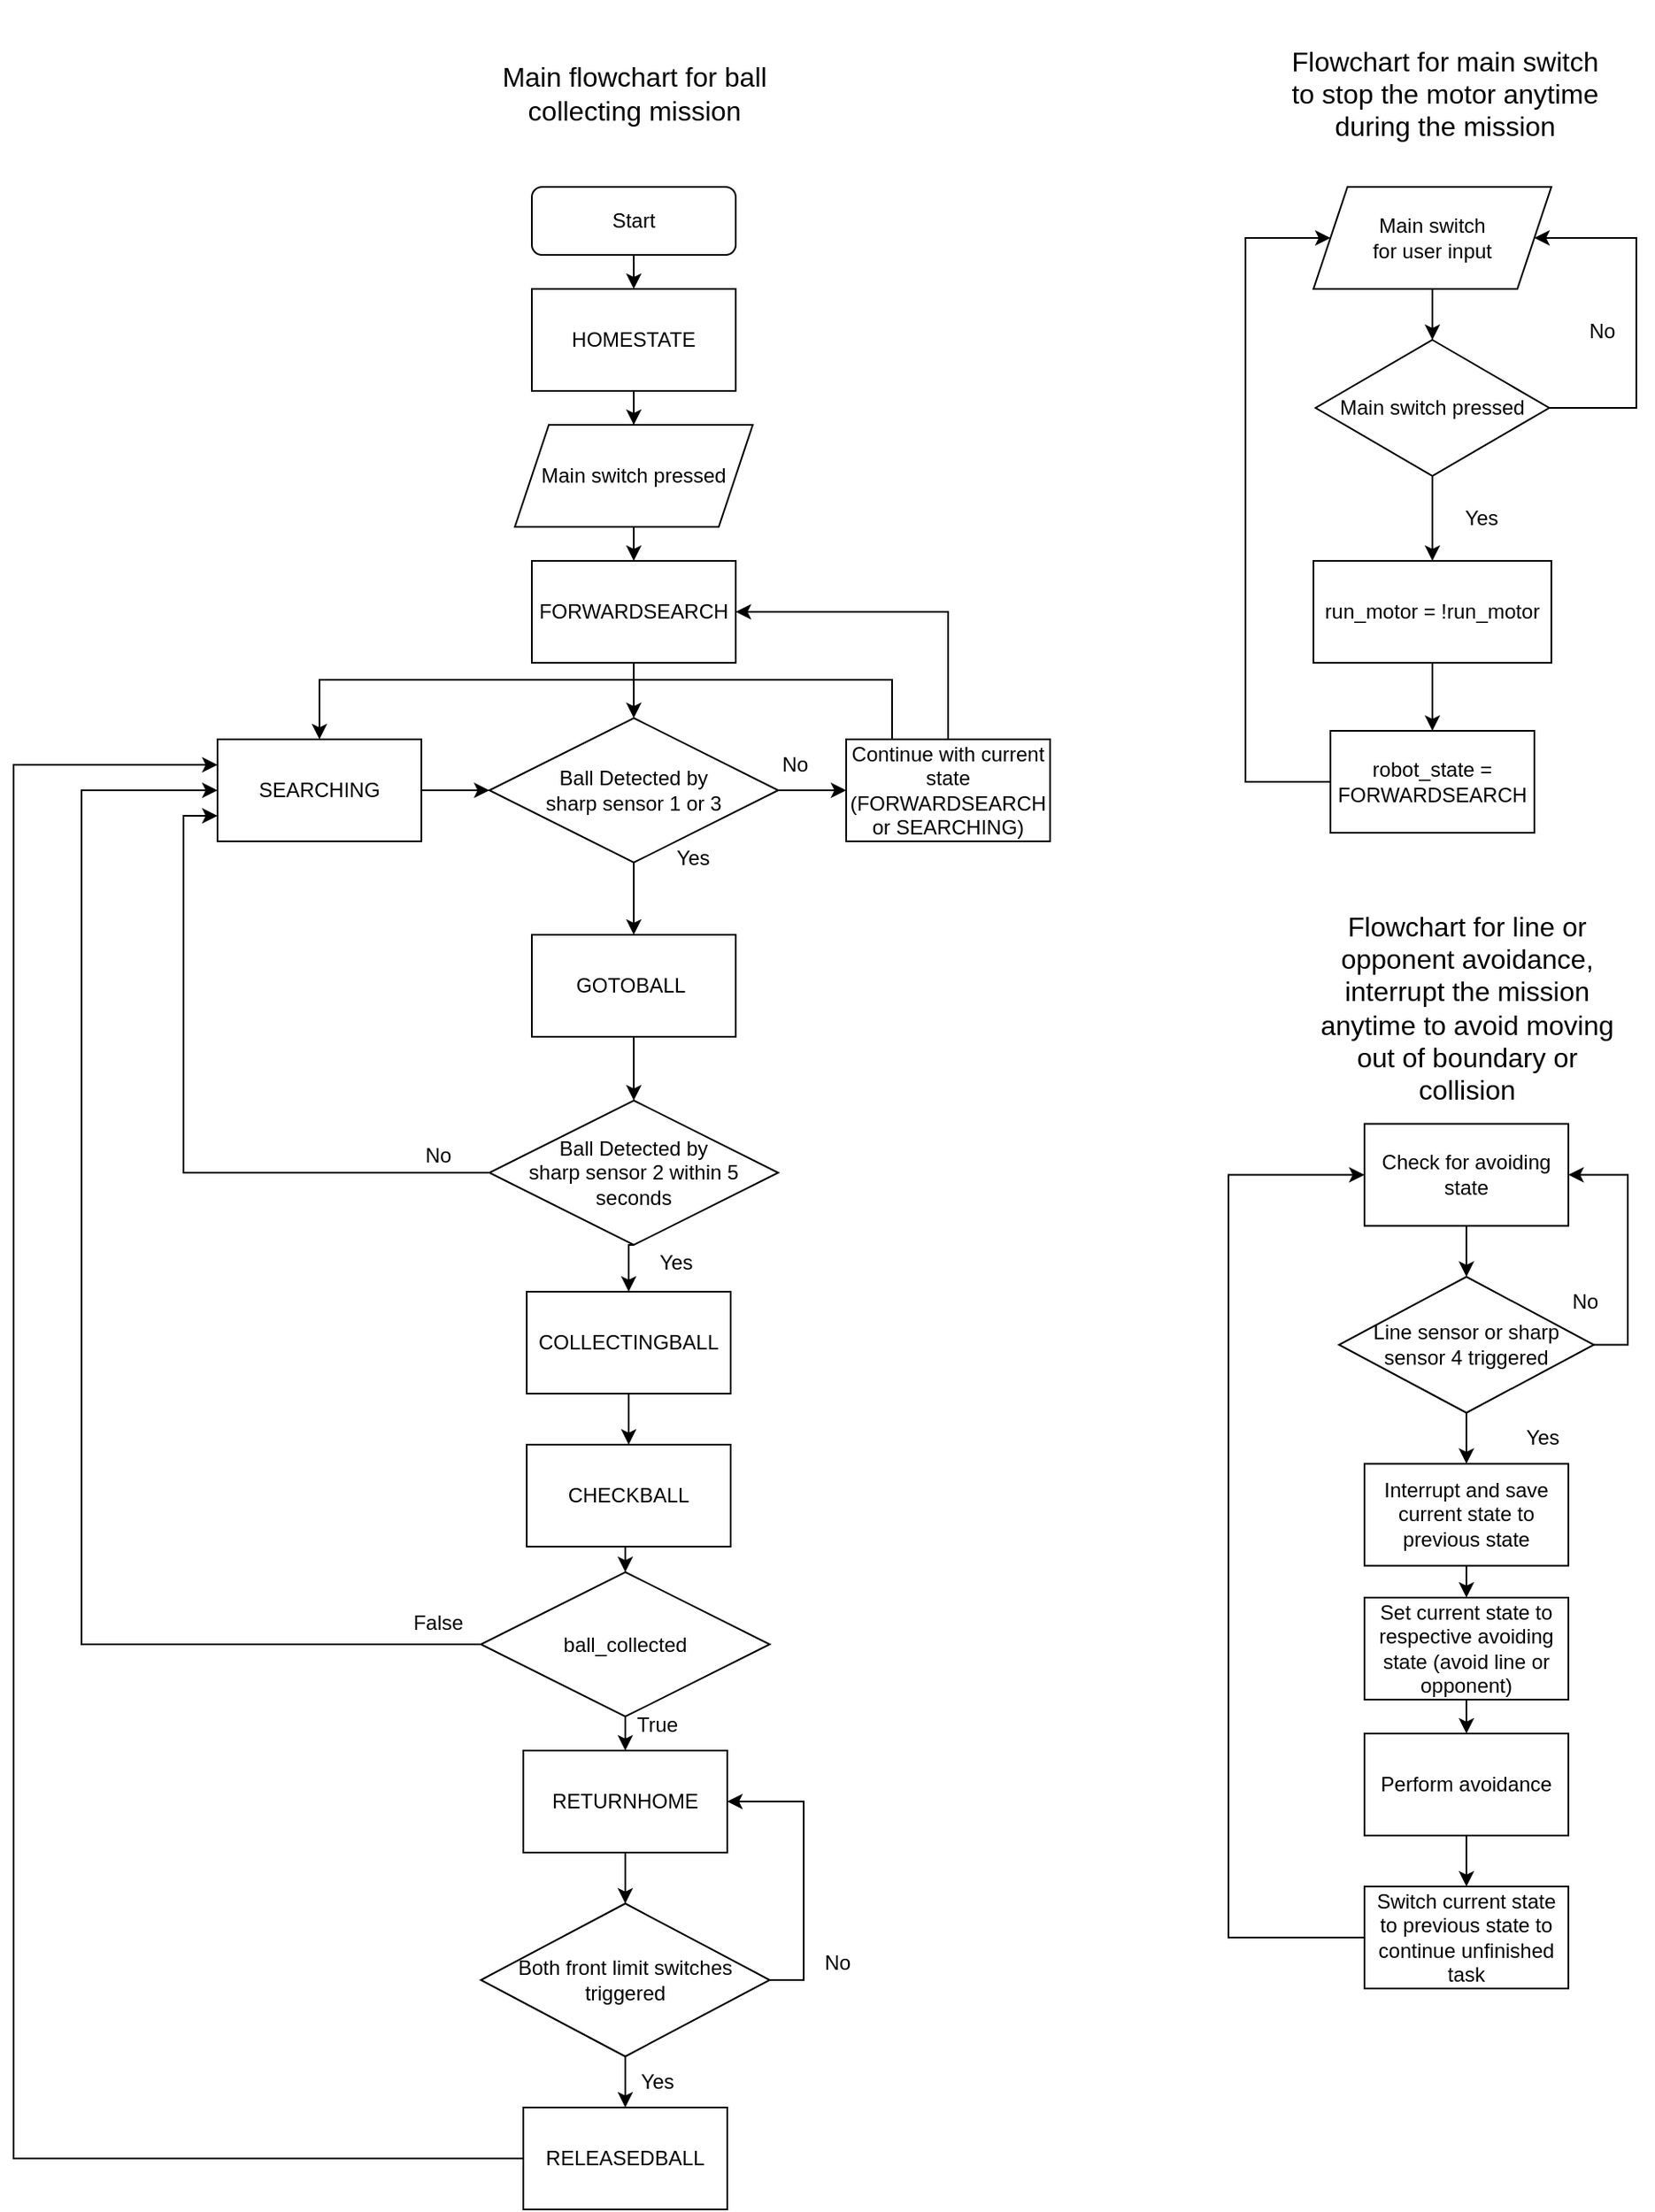 <mxfile version="21.0.2" type="device"><diagram id="C5RBs43oDa-KdzZeNtuy" name="Page-1"><mxGraphModel dx="2048" dy="1798" grid="1" gridSize="10" guides="1" tooltips="1" connect="1" arrows="1" fold="1" page="1" pageScale="1" pageWidth="827" pageHeight="1169" math="0" shadow="0"><root><mxCell id="WIyWlLk6GJQsqaUBKTNV-0"/><mxCell id="WIyWlLk6GJQsqaUBKTNV-1" parent="WIyWlLk6GJQsqaUBKTNV-0"/><mxCell id="cC4DF1fukSuHphhtT8WS-44" style="edgeStyle=orthogonalEdgeStyle;rounded=0;orthogonalLoop=1;jettySize=auto;html=1;exitX=0.5;exitY=1;exitDx=0;exitDy=0;entryX=0.5;entryY=0;entryDx=0;entryDy=0;" parent="WIyWlLk6GJQsqaUBKTNV-1" source="WIyWlLk6GJQsqaUBKTNV-3" target="cC4DF1fukSuHphhtT8WS-43" edge="1"><mxGeometry relative="1" as="geometry"/></mxCell><mxCell id="WIyWlLk6GJQsqaUBKTNV-3" value="Start" style="rounded=1;whiteSpace=wrap;html=1;fontSize=12;glass=0;strokeWidth=1;shadow=0;" parent="WIyWlLk6GJQsqaUBKTNV-1" vertex="1"><mxGeometry x="25" y="-50" width="120" height="40" as="geometry"/></mxCell><mxCell id="p4TFF9uihpb_zxBtqxaL-99" style="edgeStyle=orthogonalEdgeStyle;rounded=0;orthogonalLoop=1;jettySize=auto;html=1;exitX=0.5;exitY=1;exitDx=0;exitDy=0;" edge="1" parent="WIyWlLk6GJQsqaUBKTNV-1" source="cC4DF1fukSuHphhtT8WS-43" target="p4TFF9uihpb_zxBtqxaL-98"><mxGeometry relative="1" as="geometry"/></mxCell><mxCell id="cC4DF1fukSuHphhtT8WS-43" value="HOMESTATE" style="rounded=0;whiteSpace=wrap;html=1;" parent="WIyWlLk6GJQsqaUBKTNV-1" vertex="1"><mxGeometry x="25" y="10" width="120" height="60" as="geometry"/></mxCell><mxCell id="p4TFF9uihpb_zxBtqxaL-22" style="edgeStyle=orthogonalEdgeStyle;rounded=0;orthogonalLoop=1;jettySize=auto;html=1;exitX=0.5;exitY=1;exitDx=0;exitDy=0;entryX=0.5;entryY=0;entryDx=0;entryDy=0;" edge="1" parent="WIyWlLk6GJQsqaUBKTNV-1" source="p4TFF9uihpb_zxBtqxaL-1" target="p4TFF9uihpb_zxBtqxaL-21"><mxGeometry relative="1" as="geometry"/></mxCell><mxCell id="p4TFF9uihpb_zxBtqxaL-1" value="FORWARDSEARCH" style="rounded=0;whiteSpace=wrap;html=1;" vertex="1" parent="WIyWlLk6GJQsqaUBKTNV-1"><mxGeometry x="25" y="170" width="120" height="60" as="geometry"/></mxCell><mxCell id="p4TFF9uihpb_zxBtqxaL-87" style="edgeStyle=orthogonalEdgeStyle;rounded=0;orthogonalLoop=1;jettySize=auto;html=1;exitX=1;exitY=0.5;exitDx=0;exitDy=0;entryX=0;entryY=0.5;entryDx=0;entryDy=0;" edge="1" parent="WIyWlLk6GJQsqaUBKTNV-1" source="p4TFF9uihpb_zxBtqxaL-21" target="p4TFF9uihpb_zxBtqxaL-86"><mxGeometry relative="1" as="geometry"/></mxCell><mxCell id="p4TFF9uihpb_zxBtqxaL-118" style="edgeStyle=orthogonalEdgeStyle;rounded=0;orthogonalLoop=1;jettySize=auto;html=1;exitX=0.5;exitY=1;exitDx=0;exitDy=0;entryX=0.5;entryY=0;entryDx=0;entryDy=0;" edge="1" parent="WIyWlLk6GJQsqaUBKTNV-1" source="p4TFF9uihpb_zxBtqxaL-21" target="p4TFF9uihpb_zxBtqxaL-23"><mxGeometry relative="1" as="geometry"/></mxCell><mxCell id="p4TFF9uihpb_zxBtqxaL-21" value="Ball Detected by &lt;br&gt;sharp sensor 1 or 3" style="rhombus;whiteSpace=wrap;html=1;" vertex="1" parent="WIyWlLk6GJQsqaUBKTNV-1"><mxGeometry y="262.5" width="170" height="85" as="geometry"/></mxCell><mxCell id="p4TFF9uihpb_zxBtqxaL-27" style="edgeStyle=orthogonalEdgeStyle;rounded=0;orthogonalLoop=1;jettySize=auto;html=1;entryX=0.5;entryY=0;entryDx=0;entryDy=0;" edge="1" parent="WIyWlLk6GJQsqaUBKTNV-1" source="p4TFF9uihpb_zxBtqxaL-23" target="p4TFF9uihpb_zxBtqxaL-26"><mxGeometry relative="1" as="geometry"/></mxCell><mxCell id="p4TFF9uihpb_zxBtqxaL-23" value="GOTOBALL&amp;nbsp;" style="rounded=0;whiteSpace=wrap;html=1;" vertex="1" parent="WIyWlLk6GJQsqaUBKTNV-1"><mxGeometry x="25" y="390" width="120" height="60" as="geometry"/></mxCell><mxCell id="p4TFF9uihpb_zxBtqxaL-29" style="edgeStyle=orthogonalEdgeStyle;rounded=0;orthogonalLoop=1;jettySize=auto;html=1;exitX=0.5;exitY=1;exitDx=0;exitDy=0;entryX=0.5;entryY=0;entryDx=0;entryDy=0;" edge="1" parent="WIyWlLk6GJQsqaUBKTNV-1" source="p4TFF9uihpb_zxBtqxaL-26" target="p4TFF9uihpb_zxBtqxaL-28"><mxGeometry relative="1" as="geometry"/></mxCell><mxCell id="p4TFF9uihpb_zxBtqxaL-71" style="edgeStyle=orthogonalEdgeStyle;rounded=0;orthogonalLoop=1;jettySize=auto;html=1;exitX=0;exitY=0.5;exitDx=0;exitDy=0;entryX=0;entryY=0.75;entryDx=0;entryDy=0;" edge="1" parent="WIyWlLk6GJQsqaUBKTNV-1" source="p4TFF9uihpb_zxBtqxaL-26" target="p4TFF9uihpb_zxBtqxaL-40"><mxGeometry relative="1" as="geometry"/></mxCell><mxCell id="p4TFF9uihpb_zxBtqxaL-26" value="Ball Detected by &lt;br&gt;sharp sensor 2 within 5 seconds" style="rhombus;whiteSpace=wrap;html=1;" vertex="1" parent="WIyWlLk6GJQsqaUBKTNV-1"><mxGeometry y="487.5" width="170" height="85" as="geometry"/></mxCell><mxCell id="p4TFF9uihpb_zxBtqxaL-31" style="edgeStyle=orthogonalEdgeStyle;rounded=0;orthogonalLoop=1;jettySize=auto;html=1;exitX=0.5;exitY=1;exitDx=0;exitDy=0;" edge="1" parent="WIyWlLk6GJQsqaUBKTNV-1" source="p4TFF9uihpb_zxBtqxaL-28" target="p4TFF9uihpb_zxBtqxaL-30"><mxGeometry relative="1" as="geometry"/></mxCell><mxCell id="p4TFF9uihpb_zxBtqxaL-28" value="COLLECTINGBALL" style="rounded=0;whiteSpace=wrap;html=1;" vertex="1" parent="WIyWlLk6GJQsqaUBKTNV-1"><mxGeometry x="22" y="600" width="120" height="60" as="geometry"/></mxCell><mxCell id="p4TFF9uihpb_zxBtqxaL-34" style="edgeStyle=orthogonalEdgeStyle;rounded=0;orthogonalLoop=1;jettySize=auto;html=1;exitX=0.5;exitY=1;exitDx=0;exitDy=0;entryX=0.5;entryY=0;entryDx=0;entryDy=0;" edge="1" parent="WIyWlLk6GJQsqaUBKTNV-1" source="p4TFF9uihpb_zxBtqxaL-30" target="p4TFF9uihpb_zxBtqxaL-33"><mxGeometry relative="1" as="geometry"/></mxCell><mxCell id="p4TFF9uihpb_zxBtqxaL-30" value="CHECKBALL" style="rounded=0;whiteSpace=wrap;html=1;" vertex="1" parent="WIyWlLk6GJQsqaUBKTNV-1"><mxGeometry x="22" y="690" width="120" height="60" as="geometry"/></mxCell><mxCell id="p4TFF9uihpb_zxBtqxaL-37" style="edgeStyle=orthogonalEdgeStyle;rounded=0;orthogonalLoop=1;jettySize=auto;html=1;exitX=0.5;exitY=1;exitDx=0;exitDy=0;entryX=0.5;entryY=0;entryDx=0;entryDy=0;" edge="1" parent="WIyWlLk6GJQsqaUBKTNV-1" source="p4TFF9uihpb_zxBtqxaL-33" target="p4TFF9uihpb_zxBtqxaL-36"><mxGeometry relative="1" as="geometry"/></mxCell><mxCell id="p4TFF9uihpb_zxBtqxaL-72" style="edgeStyle=orthogonalEdgeStyle;rounded=0;orthogonalLoop=1;jettySize=auto;html=1;exitX=0;exitY=0.5;exitDx=0;exitDy=0;entryX=0;entryY=0.5;entryDx=0;entryDy=0;" edge="1" parent="WIyWlLk6GJQsqaUBKTNV-1" source="p4TFF9uihpb_zxBtqxaL-33" target="p4TFF9uihpb_zxBtqxaL-40"><mxGeometry relative="1" as="geometry"><Array as="points"><mxPoint x="-240" y="808"/><mxPoint x="-240" y="305"/></Array></mxGeometry></mxCell><mxCell id="p4TFF9uihpb_zxBtqxaL-33" value="ball_collected" style="rhombus;whiteSpace=wrap;html=1;" vertex="1" parent="WIyWlLk6GJQsqaUBKTNV-1"><mxGeometry x="-5" y="765" width="170" height="85" as="geometry"/></mxCell><mxCell id="p4TFF9uihpb_zxBtqxaL-61" style="edgeStyle=orthogonalEdgeStyle;rounded=0;orthogonalLoop=1;jettySize=auto;html=1;exitX=0.5;exitY=1;exitDx=0;exitDy=0;entryX=0.5;entryY=0;entryDx=0;entryDy=0;" edge="1" parent="WIyWlLk6GJQsqaUBKTNV-1" source="p4TFF9uihpb_zxBtqxaL-36" target="p4TFF9uihpb_zxBtqxaL-60"><mxGeometry relative="1" as="geometry"/></mxCell><mxCell id="p4TFF9uihpb_zxBtqxaL-36" value="RETURNHOME" style="rounded=0;whiteSpace=wrap;html=1;" vertex="1" parent="WIyWlLk6GJQsqaUBKTNV-1"><mxGeometry x="20" y="870" width="120" height="60" as="geometry"/></mxCell><mxCell id="p4TFF9uihpb_zxBtqxaL-38" value="True" style="text;html=1;strokeColor=none;fillColor=none;align=center;verticalAlign=middle;whiteSpace=wrap;rounded=0;" vertex="1" parent="WIyWlLk6GJQsqaUBKTNV-1"><mxGeometry x="69" y="840" width="60" height="30" as="geometry"/></mxCell><mxCell id="p4TFF9uihpb_zxBtqxaL-59" style="edgeStyle=orthogonalEdgeStyle;rounded=0;orthogonalLoop=1;jettySize=auto;html=1;exitX=1;exitY=0.5;exitDx=0;exitDy=0;entryX=0;entryY=0.5;entryDx=0;entryDy=0;" edge="1" parent="WIyWlLk6GJQsqaUBKTNV-1" source="p4TFF9uihpb_zxBtqxaL-40" target="p4TFF9uihpb_zxBtqxaL-21"><mxGeometry relative="1" as="geometry"/></mxCell><mxCell id="p4TFF9uihpb_zxBtqxaL-40" value="SEARCHING" style="rounded=0;whiteSpace=wrap;html=1;" vertex="1" parent="WIyWlLk6GJQsqaUBKTNV-1"><mxGeometry x="-160" y="275" width="120" height="60" as="geometry"/></mxCell><mxCell id="p4TFF9uihpb_zxBtqxaL-42" value="False" style="text;html=1;strokeColor=none;fillColor=none;align=center;verticalAlign=middle;whiteSpace=wrap;rounded=0;" vertex="1" parent="WIyWlLk6GJQsqaUBKTNV-1"><mxGeometry x="-60" y="780" width="60" height="30" as="geometry"/></mxCell><mxCell id="p4TFF9uihpb_zxBtqxaL-43" style="edgeStyle=orthogonalEdgeStyle;rounded=0;orthogonalLoop=1;jettySize=auto;html=1;exitX=0.5;exitY=1;exitDx=0;exitDy=0;entryX=0.5;entryY=0;entryDx=0;entryDy=0;" edge="1" parent="WIyWlLk6GJQsqaUBKTNV-1" source="p4TFF9uihpb_zxBtqxaL-45" target="p4TFF9uihpb_zxBtqxaL-47"><mxGeometry relative="1" as="geometry"/></mxCell><mxCell id="p4TFF9uihpb_zxBtqxaL-103" style="edgeStyle=orthogonalEdgeStyle;rounded=0;orthogonalLoop=1;jettySize=auto;html=1;exitX=1;exitY=0.5;exitDx=0;exitDy=0;entryX=1;entryY=0.5;entryDx=0;entryDy=0;" edge="1" parent="WIyWlLk6GJQsqaUBKTNV-1" source="p4TFF9uihpb_zxBtqxaL-45" target="p4TFF9uihpb_zxBtqxaL-102"><mxGeometry relative="1" as="geometry"><Array as="points"><mxPoint x="675.04" y="80"/><mxPoint x="675.04" y="-20"/></Array></mxGeometry></mxCell><mxCell id="p4TFF9uihpb_zxBtqxaL-45" value="Main switch pressed" style="rhombus;whiteSpace=wrap;html=1;" vertex="1" parent="WIyWlLk6GJQsqaUBKTNV-1"><mxGeometry x="486.25" y="40" width="137.5" height="80" as="geometry"/></mxCell><mxCell id="p4TFF9uihpb_zxBtqxaL-46" style="edgeStyle=orthogonalEdgeStyle;rounded=0;orthogonalLoop=1;jettySize=auto;html=1;exitX=0.5;exitY=1;exitDx=0;exitDy=0;" edge="1" parent="WIyWlLk6GJQsqaUBKTNV-1" source="p4TFF9uihpb_zxBtqxaL-47" target="p4TFF9uihpb_zxBtqxaL-49"><mxGeometry relative="1" as="geometry"/></mxCell><mxCell id="p4TFF9uihpb_zxBtqxaL-47" value="run_motor = !run_motor" style="rounded=0;whiteSpace=wrap;html=1;" vertex="1" parent="WIyWlLk6GJQsqaUBKTNV-1"><mxGeometry x="485.0" y="170" width="140" height="60" as="geometry"/></mxCell><mxCell id="p4TFF9uihpb_zxBtqxaL-48" style="edgeStyle=orthogonalEdgeStyle;rounded=0;orthogonalLoop=1;jettySize=auto;html=1;exitX=0;exitY=0.5;exitDx=0;exitDy=0;entryX=0;entryY=0.5;entryDx=0;entryDy=0;" edge="1" parent="WIyWlLk6GJQsqaUBKTNV-1" source="p4TFF9uihpb_zxBtqxaL-49"><mxGeometry relative="1" as="geometry"><Array as="points"><mxPoint x="445.0" y="300"/><mxPoint x="445.0" y="-20"/></Array><mxPoint x="495.0" y="-20" as="targetPoint"/></mxGeometry></mxCell><mxCell id="p4TFF9uihpb_zxBtqxaL-49" value="robot_state = FORWARDSEARCH" style="rounded=0;whiteSpace=wrap;html=1;" vertex="1" parent="WIyWlLk6GJQsqaUBKTNV-1"><mxGeometry x="495.0" y="270" width="120" height="60" as="geometry"/></mxCell><mxCell id="p4TFF9uihpb_zxBtqxaL-50" value="Yes" style="text;html=1;strokeColor=none;fillColor=none;align=center;verticalAlign=middle;whiteSpace=wrap;rounded=0;" vertex="1" parent="WIyWlLk6GJQsqaUBKTNV-1"><mxGeometry x="553.75" y="130" width="60" height="30" as="geometry"/></mxCell><mxCell id="p4TFF9uihpb_zxBtqxaL-51" style="edgeStyle=orthogonalEdgeStyle;rounded=0;orthogonalLoop=1;jettySize=auto;html=1;exitX=0.5;exitY=1;exitDx=0;exitDy=0;entryX=0.5;entryY=0;entryDx=0;entryDy=0;" edge="1" parent="WIyWlLk6GJQsqaUBKTNV-1" target="p4TFF9uihpb_zxBtqxaL-45"><mxGeometry relative="1" as="geometry"><mxPoint x="555" y="10" as="sourcePoint"/></mxGeometry></mxCell><mxCell id="p4TFF9uihpb_zxBtqxaL-53" value="No" style="text;html=1;strokeColor=none;fillColor=none;align=center;verticalAlign=middle;whiteSpace=wrap;rounded=0;" vertex="1" parent="WIyWlLk6GJQsqaUBKTNV-1"><mxGeometry x="625.0" y="20" width="60" height="30" as="geometry"/></mxCell><mxCell id="p4TFF9uihpb_zxBtqxaL-54" value="Yes" style="text;html=1;strokeColor=none;fillColor=none;align=center;verticalAlign=middle;whiteSpace=wrap;rounded=0;" vertex="1" parent="WIyWlLk6GJQsqaUBKTNV-1"><mxGeometry x="80" y="567.5" width="60" height="30" as="geometry"/></mxCell><mxCell id="p4TFF9uihpb_zxBtqxaL-57" value="No" style="text;html=1;strokeColor=none;fillColor=none;align=center;verticalAlign=middle;whiteSpace=wrap;rounded=0;" vertex="1" parent="WIyWlLk6GJQsqaUBKTNV-1"><mxGeometry x="-60" y="505" width="60" height="30" as="geometry"/></mxCell><mxCell id="p4TFF9uihpb_zxBtqxaL-63" style="edgeStyle=orthogonalEdgeStyle;rounded=0;orthogonalLoop=1;jettySize=auto;html=1;exitX=0.5;exitY=1;exitDx=0;exitDy=0;" edge="1" parent="WIyWlLk6GJQsqaUBKTNV-1" source="p4TFF9uihpb_zxBtqxaL-60" target="p4TFF9uihpb_zxBtqxaL-62"><mxGeometry relative="1" as="geometry"/></mxCell><mxCell id="p4TFF9uihpb_zxBtqxaL-111" style="edgeStyle=orthogonalEdgeStyle;rounded=0;orthogonalLoop=1;jettySize=auto;html=1;exitX=1;exitY=0.5;exitDx=0;exitDy=0;entryX=1;entryY=0.5;entryDx=0;entryDy=0;" edge="1" parent="WIyWlLk6GJQsqaUBKTNV-1" source="p4TFF9uihpb_zxBtqxaL-60" target="p4TFF9uihpb_zxBtqxaL-36"><mxGeometry relative="1" as="geometry"/></mxCell><mxCell id="p4TFF9uihpb_zxBtqxaL-60" value="Both front limit switches triggered" style="rhombus;whiteSpace=wrap;html=1;" vertex="1" parent="WIyWlLk6GJQsqaUBKTNV-1"><mxGeometry x="-5" y="960" width="170" height="90" as="geometry"/></mxCell><mxCell id="p4TFF9uihpb_zxBtqxaL-66" style="edgeStyle=orthogonalEdgeStyle;rounded=0;orthogonalLoop=1;jettySize=auto;html=1;exitX=0;exitY=0.5;exitDx=0;exitDy=0;entryX=0;entryY=0.25;entryDx=0;entryDy=0;" edge="1" parent="WIyWlLk6GJQsqaUBKTNV-1" source="p4TFF9uihpb_zxBtqxaL-62" target="p4TFF9uihpb_zxBtqxaL-40"><mxGeometry relative="1" as="geometry"><Array as="points"><mxPoint x="-280" y="1110"/><mxPoint x="-280" y="290"/></Array></mxGeometry></mxCell><mxCell id="p4TFF9uihpb_zxBtqxaL-62" value="RELEASEDBALL" style="rounded=0;whiteSpace=wrap;html=1;" vertex="1" parent="WIyWlLk6GJQsqaUBKTNV-1"><mxGeometry x="20" y="1080" width="120" height="60" as="geometry"/></mxCell><mxCell id="p4TFF9uihpb_zxBtqxaL-64" value="Yes" style="text;html=1;strokeColor=none;fillColor=none;align=center;verticalAlign=middle;whiteSpace=wrap;rounded=0;" vertex="1" parent="WIyWlLk6GJQsqaUBKTNV-1"><mxGeometry x="69" y="1050" width="60" height="30" as="geometry"/></mxCell><mxCell id="p4TFF9uihpb_zxBtqxaL-124" style="edgeStyle=orthogonalEdgeStyle;rounded=0;orthogonalLoop=1;jettySize=auto;html=1;exitX=0.5;exitY=1;exitDx=0;exitDy=0;entryX=0.5;entryY=0;entryDx=0;entryDy=0;" edge="1" parent="WIyWlLk6GJQsqaUBKTNV-1" source="p4TFF9uihpb_zxBtqxaL-75" target="p4TFF9uihpb_zxBtqxaL-79"><mxGeometry relative="1" as="geometry"/></mxCell><mxCell id="p4TFF9uihpb_zxBtqxaL-75" value="Interrupt and save current state to previous state" style="rounded=0;whiteSpace=wrap;html=1;" vertex="1" parent="WIyWlLk6GJQsqaUBKTNV-1"><mxGeometry x="515.03" y="701.25" width="120" height="60" as="geometry"/></mxCell><mxCell id="p4TFF9uihpb_zxBtqxaL-82" style="edgeStyle=orthogonalEdgeStyle;rounded=0;orthogonalLoop=1;jettySize=auto;html=1;exitX=0.5;exitY=1;exitDx=0;exitDy=0;entryX=0.5;entryY=0;entryDx=0;entryDy=0;" edge="1" parent="WIyWlLk6GJQsqaUBKTNV-1" source="p4TFF9uihpb_zxBtqxaL-77" target="p4TFF9uihpb_zxBtqxaL-78"><mxGeometry relative="1" as="geometry"/></mxCell><mxCell id="p4TFF9uihpb_zxBtqxaL-77" value="Perform avoidance" style="rounded=0;whiteSpace=wrap;html=1;" vertex="1" parent="WIyWlLk6GJQsqaUBKTNV-1"><mxGeometry x="515.03" y="860" width="120" height="60" as="geometry"/></mxCell><mxCell id="p4TFF9uihpb_zxBtqxaL-117" style="edgeStyle=orthogonalEdgeStyle;rounded=0;orthogonalLoop=1;jettySize=auto;html=1;exitX=0;exitY=0.5;exitDx=0;exitDy=0;entryX=0;entryY=0.5;entryDx=0;entryDy=0;" edge="1" parent="WIyWlLk6GJQsqaUBKTNV-1" source="p4TFF9uihpb_zxBtqxaL-78" target="p4TFF9uihpb_zxBtqxaL-107"><mxGeometry relative="1" as="geometry"><Array as="points"><mxPoint x="435" y="980"/><mxPoint x="435" y="531"/></Array></mxGeometry></mxCell><mxCell id="p4TFF9uihpb_zxBtqxaL-78" value="Switch current state to previous state to continue unfinished task" style="rounded=0;whiteSpace=wrap;html=1;" vertex="1" parent="WIyWlLk6GJQsqaUBKTNV-1"><mxGeometry x="515.03" y="950" width="120" height="60" as="geometry"/></mxCell><mxCell id="p4TFF9uihpb_zxBtqxaL-125" style="edgeStyle=orthogonalEdgeStyle;rounded=0;orthogonalLoop=1;jettySize=auto;html=1;exitX=0.5;exitY=1;exitDx=0;exitDy=0;entryX=0.5;entryY=0;entryDx=0;entryDy=0;" edge="1" parent="WIyWlLk6GJQsqaUBKTNV-1" source="p4TFF9uihpb_zxBtqxaL-79" target="p4TFF9uihpb_zxBtqxaL-77"><mxGeometry relative="1" as="geometry"/></mxCell><mxCell id="p4TFF9uihpb_zxBtqxaL-79" value="Set current state to respective avoiding state (avoid line or opponent)" style="rounded=0;whiteSpace=wrap;html=1;" vertex="1" parent="WIyWlLk6GJQsqaUBKTNV-1"><mxGeometry x="515.03" y="780" width="120" height="60" as="geometry"/></mxCell><mxCell id="p4TFF9uihpb_zxBtqxaL-119" style="edgeStyle=orthogonalEdgeStyle;rounded=0;orthogonalLoop=1;jettySize=auto;html=1;exitX=0.5;exitY=0;exitDx=0;exitDy=0;entryX=1;entryY=0.5;entryDx=0;entryDy=0;" edge="1" parent="WIyWlLk6GJQsqaUBKTNV-1" source="p4TFF9uihpb_zxBtqxaL-86" target="p4TFF9uihpb_zxBtqxaL-1"><mxGeometry relative="1" as="geometry"/></mxCell><mxCell id="p4TFF9uihpb_zxBtqxaL-120" style="edgeStyle=orthogonalEdgeStyle;rounded=0;orthogonalLoop=1;jettySize=auto;html=1;exitX=0.25;exitY=0;exitDx=0;exitDy=0;entryX=0.5;entryY=0;entryDx=0;entryDy=0;" edge="1" parent="WIyWlLk6GJQsqaUBKTNV-1" source="p4TFF9uihpb_zxBtqxaL-86" target="p4TFF9uihpb_zxBtqxaL-40"><mxGeometry relative="1" as="geometry"><Array as="points"><mxPoint x="237" y="240"/><mxPoint x="-100" y="240"/></Array></mxGeometry></mxCell><mxCell id="p4TFF9uihpb_zxBtqxaL-86" value="Continue with current state (FORWARDSEARCH or SEARCHING)" style="rounded=0;whiteSpace=wrap;html=1;" vertex="1" parent="WIyWlLk6GJQsqaUBKTNV-1"><mxGeometry x="210" y="275" width="120" height="60" as="geometry"/></mxCell><mxCell id="p4TFF9uihpb_zxBtqxaL-88" value="No" style="text;html=1;strokeColor=none;fillColor=none;align=center;verticalAlign=middle;whiteSpace=wrap;rounded=0;" vertex="1" parent="WIyWlLk6GJQsqaUBKTNV-1"><mxGeometry x="150" y="275" width="60" height="30" as="geometry"/></mxCell><mxCell id="p4TFF9uihpb_zxBtqxaL-89" value="Yes" style="text;html=1;strokeColor=none;fillColor=none;align=center;verticalAlign=middle;whiteSpace=wrap;rounded=0;" vertex="1" parent="WIyWlLk6GJQsqaUBKTNV-1"><mxGeometry x="90" y="330" width="60" height="30" as="geometry"/></mxCell><mxCell id="p4TFF9uihpb_zxBtqxaL-100" style="edgeStyle=orthogonalEdgeStyle;rounded=0;orthogonalLoop=1;jettySize=auto;html=1;exitX=0.5;exitY=1;exitDx=0;exitDy=0;entryX=0.5;entryY=0;entryDx=0;entryDy=0;" edge="1" parent="WIyWlLk6GJQsqaUBKTNV-1" source="p4TFF9uihpb_zxBtqxaL-98" target="p4TFF9uihpb_zxBtqxaL-1"><mxGeometry relative="1" as="geometry"/></mxCell><mxCell id="p4TFF9uihpb_zxBtqxaL-98" value="Main switch pressed" style="shape=parallelogram;perimeter=parallelogramPerimeter;whiteSpace=wrap;html=1;fixedSize=1;" vertex="1" parent="WIyWlLk6GJQsqaUBKTNV-1"><mxGeometry x="15" y="90" width="140" height="60" as="geometry"/></mxCell><mxCell id="p4TFF9uihpb_zxBtqxaL-102" value="Main switch &lt;br&gt;for user input" style="shape=parallelogram;perimeter=parallelogramPerimeter;whiteSpace=wrap;html=1;fixedSize=1;" vertex="1" parent="WIyWlLk6GJQsqaUBKTNV-1"><mxGeometry x="485.0" y="-50" width="140" height="60" as="geometry"/></mxCell><mxCell id="p4TFF9uihpb_zxBtqxaL-109" style="edgeStyle=orthogonalEdgeStyle;rounded=0;orthogonalLoop=1;jettySize=auto;html=1;exitX=1;exitY=0.5;exitDx=0;exitDy=0;entryX=1;entryY=0.5;entryDx=0;entryDy=0;" edge="1" parent="WIyWlLk6GJQsqaUBKTNV-1" source="p4TFF9uihpb_zxBtqxaL-104" target="p4TFF9uihpb_zxBtqxaL-107"><mxGeometry relative="1" as="geometry"/></mxCell><mxCell id="p4TFF9uihpb_zxBtqxaL-114" style="edgeStyle=orthogonalEdgeStyle;rounded=0;orthogonalLoop=1;jettySize=auto;html=1;exitX=0.5;exitY=1;exitDx=0;exitDy=0;entryX=0.5;entryY=0;entryDx=0;entryDy=0;" edge="1" parent="WIyWlLk6GJQsqaUBKTNV-1" source="p4TFF9uihpb_zxBtqxaL-104" target="p4TFF9uihpb_zxBtqxaL-75"><mxGeometry relative="1" as="geometry"/></mxCell><mxCell id="p4TFF9uihpb_zxBtqxaL-104" value="Line sensor or sharp sensor 4 triggered" style="rhombus;whiteSpace=wrap;html=1;" vertex="1" parent="WIyWlLk6GJQsqaUBKTNV-1"><mxGeometry x="500.03" y="591.25" width="150" height="80" as="geometry"/></mxCell><mxCell id="p4TFF9uihpb_zxBtqxaL-106" value="Yes" style="text;html=1;strokeColor=none;fillColor=none;align=center;verticalAlign=middle;whiteSpace=wrap;rounded=0;" vertex="1" parent="WIyWlLk6GJQsqaUBKTNV-1"><mxGeometry x="590.03" y="671.25" width="60" height="30" as="geometry"/></mxCell><mxCell id="p4TFF9uihpb_zxBtqxaL-108" style="edgeStyle=orthogonalEdgeStyle;rounded=0;orthogonalLoop=1;jettySize=auto;html=1;exitX=0.5;exitY=1;exitDx=0;exitDy=0;entryX=0.5;entryY=0;entryDx=0;entryDy=0;" edge="1" parent="WIyWlLk6GJQsqaUBKTNV-1" source="p4TFF9uihpb_zxBtqxaL-107" target="p4TFF9uihpb_zxBtqxaL-104"><mxGeometry relative="1" as="geometry"/></mxCell><mxCell id="p4TFF9uihpb_zxBtqxaL-107" value="Check for avoiding state" style="rounded=0;whiteSpace=wrap;html=1;" vertex="1" parent="WIyWlLk6GJQsqaUBKTNV-1"><mxGeometry x="515.03" y="501.25" width="120" height="60" as="geometry"/></mxCell><mxCell id="p4TFF9uihpb_zxBtqxaL-110" value="No" style="text;html=1;strokeColor=none;fillColor=none;align=center;verticalAlign=middle;whiteSpace=wrap;rounded=0;" vertex="1" parent="WIyWlLk6GJQsqaUBKTNV-1"><mxGeometry x="614.99" y="591.25" width="60" height="30" as="geometry"/></mxCell><mxCell id="p4TFF9uihpb_zxBtqxaL-112" value="No" style="text;html=1;strokeColor=none;fillColor=none;align=center;verticalAlign=middle;whiteSpace=wrap;rounded=0;" vertex="1" parent="WIyWlLk6GJQsqaUBKTNV-1"><mxGeometry x="175" y="980" width="60" height="30" as="geometry"/></mxCell><mxCell id="p4TFF9uihpb_zxBtqxaL-121" value="&lt;font style=&quot;font-size: 16px;&quot;&gt;Main flowchart for ball collecting mission&lt;/font&gt;" style="text;html=1;strokeColor=none;fillColor=none;align=center;verticalAlign=middle;whiteSpace=wrap;rounded=0;" vertex="1" parent="WIyWlLk6GJQsqaUBKTNV-1"><mxGeometry x="-7.5" y="-160" width="185" height="110" as="geometry"/></mxCell><mxCell id="p4TFF9uihpb_zxBtqxaL-122" value="&lt;font style=&quot;font-size: 16px;&quot;&gt;Flowchart for main switch to stop the motor anytime during the mission&lt;/font&gt;" style="text;html=1;strokeColor=none;fillColor=none;align=center;verticalAlign=middle;whiteSpace=wrap;rounded=0;" vertex="1" parent="WIyWlLk6GJQsqaUBKTNV-1"><mxGeometry x="470" y="-160" width="185" height="110" as="geometry"/></mxCell><mxCell id="p4TFF9uihpb_zxBtqxaL-123" value="&lt;font style=&quot;font-size: 16px;&quot;&gt;Flowchart for line or opponent avoidance, interrupt the mission anytime to avoid moving out of boundary or collision&lt;/font&gt;" style="text;html=1;strokeColor=none;fillColor=none;align=center;verticalAlign=middle;whiteSpace=wrap;rounded=0;" vertex="1" parent="WIyWlLk6GJQsqaUBKTNV-1"><mxGeometry x="482.53" y="377.5" width="185" height="110" as="geometry"/></mxCell></root></mxGraphModel></diagram></mxfile>